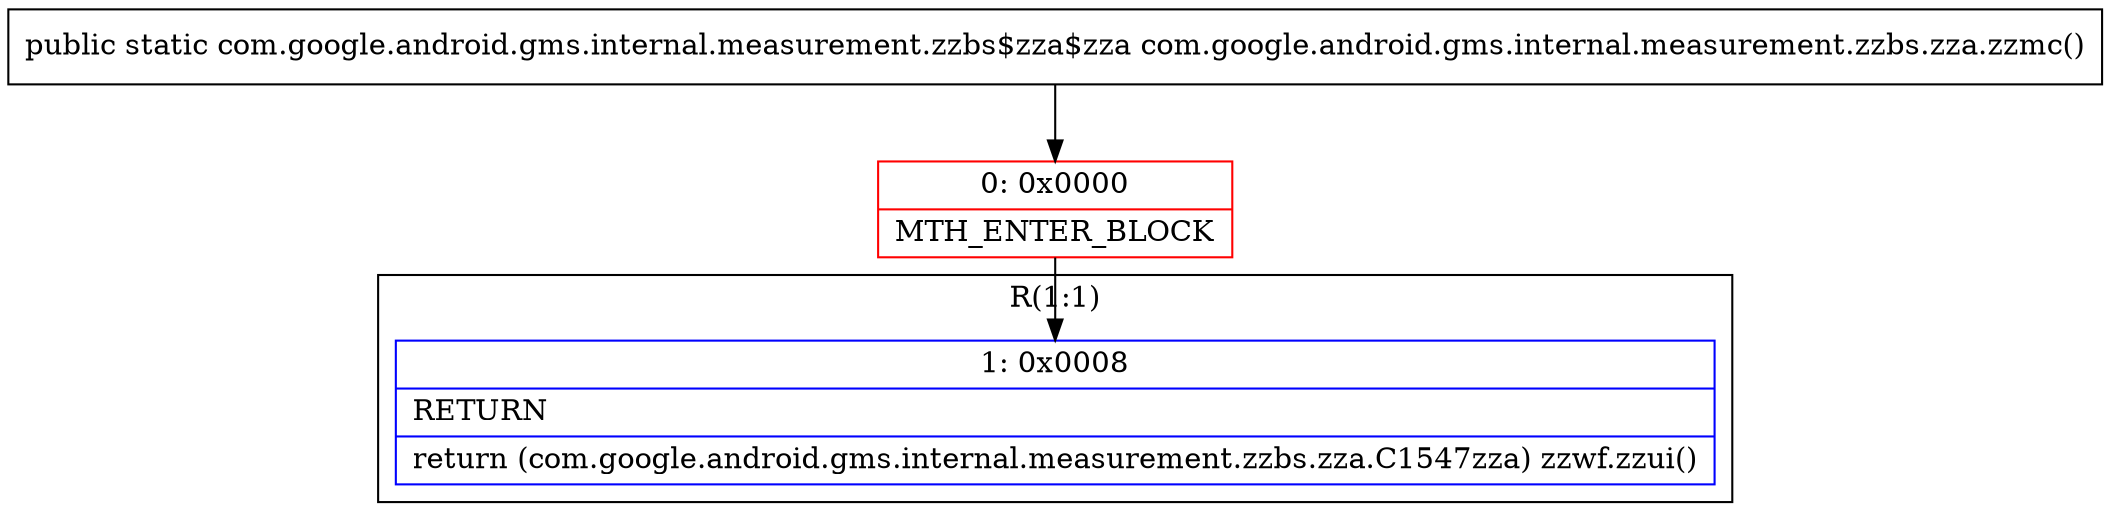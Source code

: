 digraph "CFG forcom.google.android.gms.internal.measurement.zzbs.zza.zzmc()Lcom\/google\/android\/gms\/internal\/measurement\/zzbs$zza$zza;" {
subgraph cluster_Region_1200029337 {
label = "R(1:1)";
node [shape=record,color=blue];
Node_1 [shape=record,label="{1\:\ 0x0008|RETURN\l|return (com.google.android.gms.internal.measurement.zzbs.zza.C1547zza) zzwf.zzui()\l}"];
}
Node_0 [shape=record,color=red,label="{0\:\ 0x0000|MTH_ENTER_BLOCK\l}"];
MethodNode[shape=record,label="{public static com.google.android.gms.internal.measurement.zzbs$zza$zza com.google.android.gms.internal.measurement.zzbs.zza.zzmc() }"];
MethodNode -> Node_0;
Node_0 -> Node_1;
}

